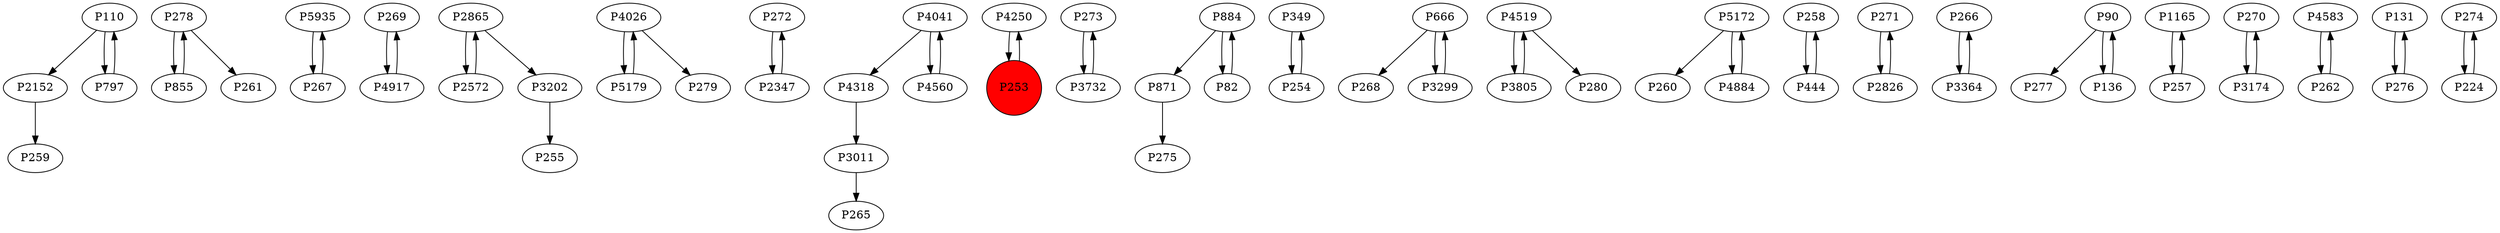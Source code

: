 digraph {
	P110 -> P2152
	P278 -> P855
	P5935 -> P267
	P269 -> P4917
	P2865 -> P2572
	P4026 -> P5179
	P272 -> P2347
	P4318 -> P3011
	P4250 -> P253
	P273 -> P3732
	P4917 -> P269
	P871 -> P275
	P3202 -> P255
	P4041 -> P4318
	P278 -> P261
	P349 -> P254
	P267 -> P5935
	P666 -> P268
	P5179 -> P4026
	P4519 -> P3805
	P5172 -> P260
	P884 -> P82
	P4041 -> P4560
	P4026 -> P279
	P258 -> P444
	P2347 -> P272
	P254 -> P349
	P271 -> P2826
	P82 -> P884
	P3732 -> P273
	P4884 -> P5172
	P266 -> P3364
	P3364 -> P266
	P666 -> P3299
	P2572 -> P2865
	P2826 -> P271
	P90 -> P277
	P4519 -> P280
	P1165 -> P257
	P797 -> P110
	P270 -> P3174
	P257 -> P1165
	P3174 -> P270
	P444 -> P258
	P4560 -> P4041
	P3805 -> P4519
	P2152 -> P259
	P4583 -> P262
	P855 -> P278
	P131 -> P276
	P262 -> P4583
	P3299 -> P666
	P136 -> P90
	P274 -> P224
	P3011 -> P265
	P2865 -> P3202
	P5172 -> P4884
	P253 -> P4250
	P110 -> P797
	P276 -> P131
	P90 -> P136
	P884 -> P871
	P224 -> P274
	P253 [shape=circle]
	P253 [style=filled]
	P253 [fillcolor=red]
}
